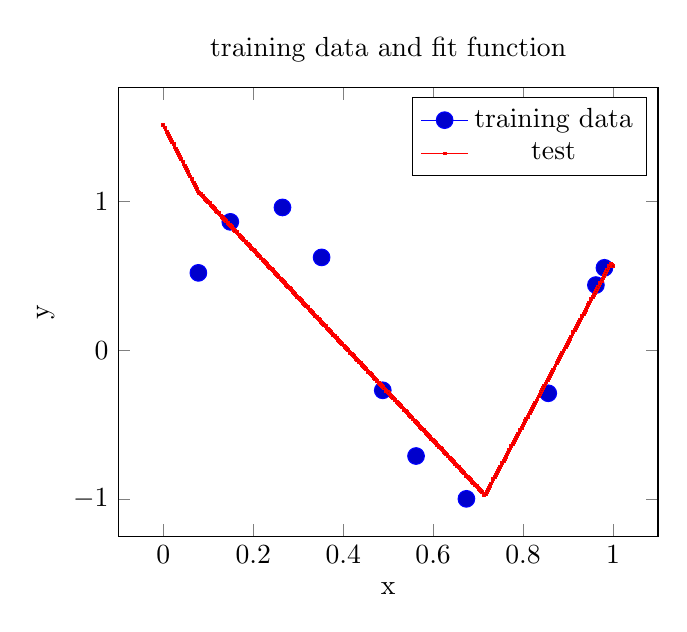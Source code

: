 \begin{tikzpicture}[]
\begin{axis}[ylabel = {y}, title = {training data and fit function}, xlabel = {x}]\addplot+[draw=none, mark size = {3}] coordinates {
(0.078, 0.52)
(0.149, 0.863)
(0.265, 0.96)
(0.352, 0.624)
(0.488, -0.27)
(0.562, -0.712)
(0.674, -1.0)
(0.856, -0.29)
(0.962, 0.438)
(0.981, 0.554)
};
\addlegendentry{training data}
\addplot+[draw=none, mark size = {0.5}] coordinates {
(0.0, 1.513)
(0.003, 1.498)
(0.005, 1.484)
(0.008, 1.47)
(0.01, 1.455)
(0.013, 1.441)
(0.015, 1.427)
(0.018, 1.412)
(0.02, 1.398)
(0.023, 1.384)
(0.025, 1.369)
(0.028, 1.355)
(0.03, 1.34)
(0.033, 1.326)
(0.035, 1.312)
(0.038, 1.297)
(0.04, 1.283)
(0.043, 1.269)
(0.045, 1.254)
(0.048, 1.24)
(0.05, 1.225)
(0.053, 1.211)
(0.055, 1.197)
(0.058, 1.182)
(0.06, 1.168)
(0.063, 1.154)
(0.065, 1.139)
(0.068, 1.125)
(0.07, 1.111)
(0.073, 1.096)
(0.075, 1.082)
(0.078, 1.067)
(0.08, 1.059)
(0.083, 1.051)
(0.085, 1.043)
(0.088, 1.035)
(0.09, 1.027)
(0.093, 1.019)
(0.095, 1.011)
(0.098, 1.003)
(0.1, 0.995)
(0.103, 0.987)
(0.105, 0.979)
(0.108, 0.971)
(0.11, 0.963)
(0.113, 0.955)
(0.115, 0.947)
(0.118, 0.938)
(0.12, 0.93)
(0.123, 0.922)
(0.125, 0.914)
(0.128, 0.906)
(0.13, 0.898)
(0.133, 0.89)
(0.135, 0.882)
(0.138, 0.874)
(0.14, 0.866)
(0.143, 0.858)
(0.145, 0.85)
(0.148, 0.842)
(0.15, 0.834)
(0.153, 0.826)
(0.155, 0.818)
(0.158, 0.81)
(0.16, 0.802)
(0.163, 0.794)
(0.165, 0.786)
(0.168, 0.778)
(0.17, 0.77)
(0.173, 0.762)
(0.175, 0.754)
(0.178, 0.746)
(0.18, 0.738)
(0.183, 0.73)
(0.185, 0.722)
(0.188, 0.714)
(0.19, 0.706)
(0.193, 0.698)
(0.195, 0.69)
(0.198, 0.682)
(0.201, 0.674)
(0.203, 0.666)
(0.206, 0.657)
(0.208, 0.649)
(0.211, 0.641)
(0.213, 0.633)
(0.216, 0.625)
(0.218, 0.617)
(0.221, 0.609)
(0.223, 0.601)
(0.226, 0.593)
(0.228, 0.585)
(0.231, 0.577)
(0.233, 0.569)
(0.236, 0.561)
(0.238, 0.553)
(0.241, 0.545)
(0.243, 0.537)
(0.246, 0.529)
(0.248, 0.521)
(0.251, 0.513)
(0.253, 0.505)
(0.256, 0.497)
(0.258, 0.489)
(0.261, 0.481)
(0.263, 0.473)
(0.266, 0.465)
(0.268, 0.457)
(0.271, 0.449)
(0.273, 0.441)
(0.276, 0.433)
(0.278, 0.425)
(0.281, 0.417)
(0.283, 0.409)
(0.286, 0.401)
(0.288, 0.393)
(0.291, 0.385)
(0.293, 0.377)
(0.296, 0.368)
(0.298, 0.36)
(0.301, 0.352)
(0.303, 0.344)
(0.306, 0.336)
(0.308, 0.328)
(0.311, 0.32)
(0.313, 0.312)
(0.316, 0.304)
(0.318, 0.296)
(0.321, 0.288)
(0.323, 0.28)
(0.326, 0.272)
(0.328, 0.264)
(0.331, 0.256)
(0.333, 0.248)
(0.336, 0.24)
(0.338, 0.232)
(0.341, 0.224)
(0.343, 0.216)
(0.346, 0.208)
(0.348, 0.2)
(0.351, 0.192)
(0.353, 0.184)
(0.356, 0.176)
(0.358, 0.168)
(0.361, 0.16)
(0.363, 0.152)
(0.366, 0.144)
(0.368, 0.136)
(0.371, 0.128)
(0.373, 0.12)
(0.376, 0.112)
(0.378, 0.104)
(0.381, 0.096)
(0.383, 0.087)
(0.386, 0.079)
(0.388, 0.071)
(0.391, 0.063)
(0.393, 0.055)
(0.396, 0.047)
(0.398, 0.039)
(0.401, 0.031)
(0.404, 0.023)
(0.406, 0.015)
(0.409, 0.007)
(0.411, -0.001)
(0.414, -0.009)
(0.416, -0.017)
(0.419, -0.025)
(0.421, -0.033)
(0.424, -0.041)
(0.426, -0.049)
(0.429, -0.057)
(0.431, -0.065)
(0.434, -0.073)
(0.436, -0.081)
(0.439, -0.089)
(0.441, -0.097)
(0.444, -0.105)
(0.446, -0.113)
(0.449, -0.121)
(0.451, -0.129)
(0.454, -0.137)
(0.456, -0.145)
(0.459, -0.153)
(0.461, -0.161)
(0.464, -0.169)
(0.466, -0.177)
(0.469, -0.185)
(0.471, -0.193)
(0.474, -0.202)
(0.476, -0.21)
(0.479, -0.218)
(0.481, -0.226)
(0.484, -0.234)
(0.486, -0.242)
(0.489, -0.25)
(0.491, -0.258)
(0.494, -0.266)
(0.496, -0.274)
(0.499, -0.282)
(0.501, -0.29)
(0.504, -0.298)
(0.506, -0.306)
(0.509, -0.314)
(0.511, -0.322)
(0.514, -0.33)
(0.516, -0.338)
(0.519, -0.346)
(0.521, -0.354)
(0.524, -0.362)
(0.526, -0.37)
(0.529, -0.378)
(0.531, -0.386)
(0.534, -0.394)
(0.536, -0.402)
(0.539, -0.41)
(0.541, -0.418)
(0.544, -0.426)
(0.546, -0.434)
(0.549, -0.442)
(0.551, -0.45)
(0.554, -0.458)
(0.556, -0.466)
(0.559, -0.474)
(0.561, -0.483)
(0.564, -0.491)
(0.566, -0.499)
(0.569, -0.507)
(0.571, -0.515)
(0.574, -0.523)
(0.576, -0.531)
(0.579, -0.539)
(0.581, -0.547)
(0.584, -0.555)
(0.586, -0.563)
(0.589, -0.571)
(0.591, -0.579)
(0.594, -0.587)
(0.596, -0.595)
(0.599, -0.603)
(0.602, -0.611)
(0.604, -0.619)
(0.607, -0.627)
(0.609, -0.635)
(0.612, -0.643)
(0.614, -0.651)
(0.617, -0.659)
(0.619, -0.667)
(0.622, -0.675)
(0.624, -0.683)
(0.627, -0.691)
(0.629, -0.699)
(0.632, -0.707)
(0.634, -0.715)
(0.637, -0.723)
(0.639, -0.731)
(0.642, -0.739)
(0.644, -0.747)
(0.647, -0.755)
(0.649, -0.763)
(0.652, -0.772)
(0.654, -0.78)
(0.657, -0.788)
(0.659, -0.796)
(0.662, -0.804)
(0.664, -0.812)
(0.667, -0.82)
(0.669, -0.828)
(0.672, -0.836)
(0.674, -0.844)
(0.677, -0.852)
(0.679, -0.86)
(0.682, -0.868)
(0.684, -0.876)
(0.687, -0.884)
(0.689, -0.892)
(0.692, -0.9)
(0.694, -0.908)
(0.697, -0.916)
(0.699, -0.924)
(0.702, -0.932)
(0.704, -0.94)
(0.707, -0.948)
(0.709, -0.956)
(0.712, -0.964)
(0.714, -0.972)
(0.717, -0.967)
(0.719, -0.953)
(0.722, -0.939)
(0.724, -0.925)
(0.727, -0.911)
(0.729, -0.897)
(0.732, -0.883)
(0.734, -0.869)
(0.737, -0.855)
(0.739, -0.841)
(0.742, -0.828)
(0.744, -0.814)
(0.747, -0.8)
(0.749, -0.786)
(0.752, -0.772)
(0.754, -0.758)
(0.757, -0.744)
(0.759, -0.73)
(0.762, -0.716)
(0.764, -0.702)
(0.767, -0.688)
(0.769, -0.674)
(0.772, -0.66)
(0.774, -0.646)
(0.777, -0.632)
(0.779, -0.619)
(0.782, -0.605)
(0.784, -0.591)
(0.787, -0.577)
(0.789, -0.563)
(0.792, -0.549)
(0.794, -0.535)
(0.797, -0.521)
(0.799, -0.507)
(0.802, -0.493)
(0.805, -0.479)
(0.807, -0.465)
(0.81, -0.451)
(0.812, -0.437)
(0.815, -0.423)
(0.817, -0.41)
(0.82, -0.396)
(0.822, -0.382)
(0.825, -0.368)
(0.827, -0.354)
(0.83, -0.34)
(0.832, -0.326)
(0.835, -0.312)
(0.837, -0.298)
(0.84, -0.284)
(0.842, -0.27)
(0.845, -0.256)
(0.847, -0.242)
(0.85, -0.228)
(0.852, -0.214)
(0.855, -0.2)
(0.857, -0.187)
(0.86, -0.173)
(0.862, -0.159)
(0.865, -0.145)
(0.867, -0.131)
(0.87, -0.117)
(0.872, -0.103)
(0.875, -0.089)
(0.877, -0.075)
(0.88, -0.061)
(0.882, -0.047)
(0.885, -0.033)
(0.887, -0.019)
(0.89, -0.005)
(0.892, 0.009)
(0.895, 0.022)
(0.897, 0.036)
(0.9, 0.05)
(0.902, 0.064)
(0.905, 0.078)
(0.907, 0.092)
(0.91, 0.106)
(0.912, 0.12)
(0.915, 0.134)
(0.917, 0.148)
(0.92, 0.162)
(0.922, 0.176)
(0.925, 0.19)
(0.927, 0.204)
(0.93, 0.218)
(0.932, 0.231)
(0.935, 0.245)
(0.937, 0.259)
(0.94, 0.273)
(0.942, 0.287)
(0.945, 0.301)
(0.947, 0.315)
(0.95, 0.329)
(0.952, 0.343)
(0.955, 0.357)
(0.957, 0.371)
(0.96, 0.385)
(0.962, 0.399)
(0.965, 0.413)
(0.967, 0.427)
(0.97, 0.44)
(0.972, 0.454)
(0.975, 0.468)
(0.977, 0.482)
(0.98, 0.496)
(0.982, 0.51)
(0.985, 0.524)
(0.987, 0.538)
(0.99, 0.552)
(0.992, 0.566)
(0.995, 0.58)
(0.997, 0.575)
(1.0, 0.564)
};
\addlegendentry{test}
\end{axis}

\end{tikzpicture}
